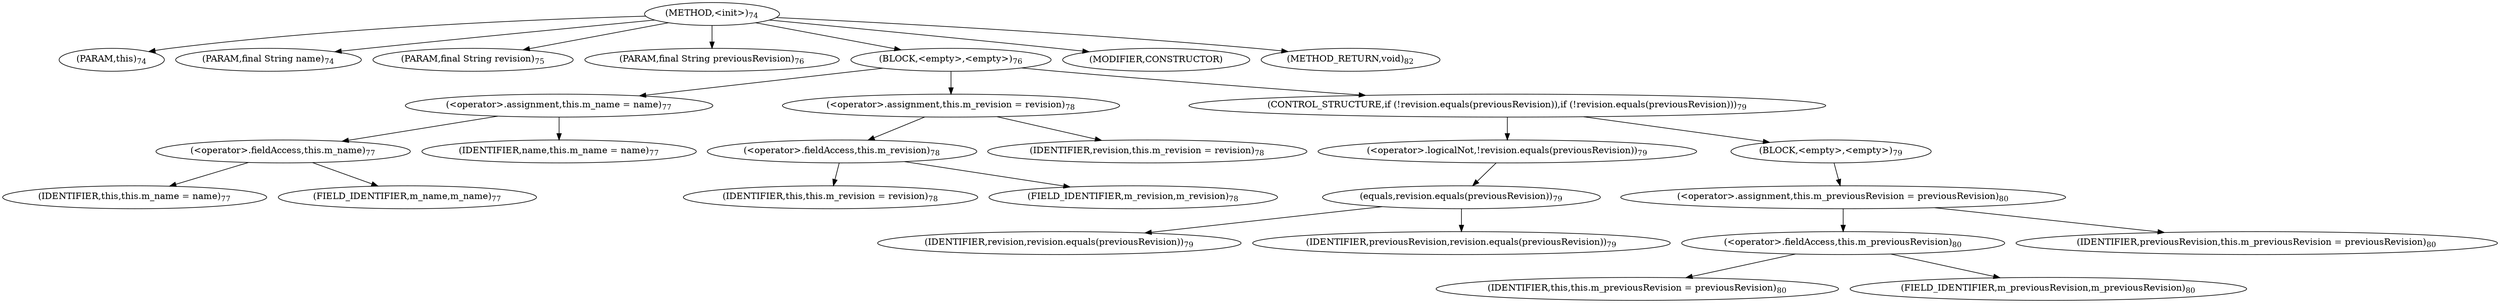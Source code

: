 digraph "&lt;init&gt;" {  
"37" [label = <(METHOD,&lt;init&gt;)<SUB>74</SUB>> ]
"38" [label = <(PARAM,this)<SUB>74</SUB>> ]
"39" [label = <(PARAM,final String name)<SUB>74</SUB>> ]
"40" [label = <(PARAM,final String revision)<SUB>75</SUB>> ]
"41" [label = <(PARAM,final String previousRevision)<SUB>76</SUB>> ]
"42" [label = <(BLOCK,&lt;empty&gt;,&lt;empty&gt;)<SUB>76</SUB>> ]
"43" [label = <(&lt;operator&gt;.assignment,this.m_name = name)<SUB>77</SUB>> ]
"44" [label = <(&lt;operator&gt;.fieldAccess,this.m_name)<SUB>77</SUB>> ]
"45" [label = <(IDENTIFIER,this,this.m_name = name)<SUB>77</SUB>> ]
"46" [label = <(FIELD_IDENTIFIER,m_name,m_name)<SUB>77</SUB>> ]
"47" [label = <(IDENTIFIER,name,this.m_name = name)<SUB>77</SUB>> ]
"48" [label = <(&lt;operator&gt;.assignment,this.m_revision = revision)<SUB>78</SUB>> ]
"49" [label = <(&lt;operator&gt;.fieldAccess,this.m_revision)<SUB>78</SUB>> ]
"50" [label = <(IDENTIFIER,this,this.m_revision = revision)<SUB>78</SUB>> ]
"51" [label = <(FIELD_IDENTIFIER,m_revision,m_revision)<SUB>78</SUB>> ]
"52" [label = <(IDENTIFIER,revision,this.m_revision = revision)<SUB>78</SUB>> ]
"53" [label = <(CONTROL_STRUCTURE,if (!revision.equals(previousRevision)),if (!revision.equals(previousRevision)))<SUB>79</SUB>> ]
"54" [label = <(&lt;operator&gt;.logicalNot,!revision.equals(previousRevision))<SUB>79</SUB>> ]
"55" [label = <(equals,revision.equals(previousRevision))<SUB>79</SUB>> ]
"56" [label = <(IDENTIFIER,revision,revision.equals(previousRevision))<SUB>79</SUB>> ]
"57" [label = <(IDENTIFIER,previousRevision,revision.equals(previousRevision))<SUB>79</SUB>> ]
"58" [label = <(BLOCK,&lt;empty&gt;,&lt;empty&gt;)<SUB>79</SUB>> ]
"59" [label = <(&lt;operator&gt;.assignment,this.m_previousRevision = previousRevision)<SUB>80</SUB>> ]
"60" [label = <(&lt;operator&gt;.fieldAccess,this.m_previousRevision)<SUB>80</SUB>> ]
"61" [label = <(IDENTIFIER,this,this.m_previousRevision = previousRevision)<SUB>80</SUB>> ]
"62" [label = <(FIELD_IDENTIFIER,m_previousRevision,m_previousRevision)<SUB>80</SUB>> ]
"63" [label = <(IDENTIFIER,previousRevision,this.m_previousRevision = previousRevision)<SUB>80</SUB>> ]
"64" [label = <(MODIFIER,CONSTRUCTOR)> ]
"65" [label = <(METHOD_RETURN,void)<SUB>82</SUB>> ]
  "37" -> "38" 
  "37" -> "39" 
  "37" -> "40" 
  "37" -> "41" 
  "37" -> "42" 
  "37" -> "64" 
  "37" -> "65" 
  "42" -> "43" 
  "42" -> "48" 
  "42" -> "53" 
  "43" -> "44" 
  "43" -> "47" 
  "44" -> "45" 
  "44" -> "46" 
  "48" -> "49" 
  "48" -> "52" 
  "49" -> "50" 
  "49" -> "51" 
  "53" -> "54" 
  "53" -> "58" 
  "54" -> "55" 
  "55" -> "56" 
  "55" -> "57" 
  "58" -> "59" 
  "59" -> "60" 
  "59" -> "63" 
  "60" -> "61" 
  "60" -> "62" 
}
